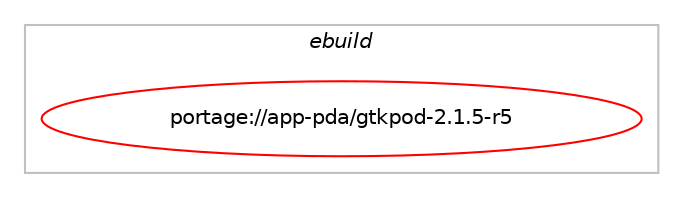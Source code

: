 digraph prolog {

# *************
# Graph options
# *************

newrank=true;
concentrate=true;
compound=true;
graph [rankdir=LR,fontname=Helvetica,fontsize=10,ranksep=1.5];#, ranksep=2.5, nodesep=0.2];
edge  [arrowhead=vee];
node  [fontname=Helvetica,fontsize=10];

# **********
# The ebuild
# **********

subgraph cluster_leftcol {
color=gray;
label=<<i>ebuild</i>>;
id [label="portage://app-pda/gtkpod-2.1.5-r5", color=red, width=4, href="../app-pda/gtkpod-2.1.5-r5.svg"];
}

# ****************
# The dependencies
# ****************

subgraph cluster_midcol {
color=gray;
label=<<i>dependencies</i>>;
subgraph cluster_compile {
fillcolor="#eeeeee";
style=filled;
label=<<i>compile</i>>;
# *** BEGIN UNKNOWN DEPENDENCY TYPE (TODO) ***
# id -> equal(use_conditional_group(positive,aac,portage://app-pda/gtkpod-2.1.5-r5,[package_dependency(portage://app-pda/gtkpod-2.1.5-r5,install,no,media-libs,faad2,none,[,,],[],[])]))
# *** END UNKNOWN DEPENDENCY TYPE (TODO) ***

# *** BEGIN UNKNOWN DEPENDENCY TYPE (TODO) ***
# id -> equal(use_conditional_group(positive,clutter,portage://app-pda/gtkpod-2.1.5-r5,[package_dependency(portage://app-pda/gtkpod-2.1.5-r5,install,no,media-libs,clutter-gtk,greaterequal,[1.2,,,1.2],[slot(1.0)],[])]))
# *** END UNKNOWN DEPENDENCY TYPE (TODO) ***

# *** BEGIN UNKNOWN DEPENDENCY TYPE (TODO) ***
# id -> equal(use_conditional_group(positive,curl,portage://app-pda/gtkpod-2.1.5-r5,[package_dependency(portage://app-pda/gtkpod-2.1.5-r5,install,no,net-misc,curl,greaterequal,[7.10,,,7.10],[],[])]))
# *** END UNKNOWN DEPENDENCY TYPE (TODO) ***

# *** BEGIN UNKNOWN DEPENDENCY TYPE (TODO) ***
# id -> equal(use_conditional_group(positive,flac,portage://app-pda/gtkpod-2.1.5-r5,[package_dependency(portage://app-pda/gtkpod-2.1.5-r5,install,no,media-libs,flac,none,[,,],any_same_slot,[])]))
# *** END UNKNOWN DEPENDENCY TYPE (TODO) ***

# *** BEGIN UNKNOWN DEPENDENCY TYPE (TODO) ***
# id -> equal(use_conditional_group(positive,gstreamer,portage://app-pda/gtkpod-2.1.5-r5,[package_dependency(portage://app-pda/gtkpod-2.1.5-r5,install,no,media-libs,gstreamer,none,[,,],[slot(1.0)],[]),package_dependency(portage://app-pda/gtkpod-2.1.5-r5,install,no,media-libs,gst-plugins-base,none,[,,],[slot(1.0)],[]),use_conditional_group(positive,cdr,portage://app-pda/gtkpod-2.1.5-r5,[package_dependency(portage://app-pda/gtkpod-2.1.5-r5,install,no,app-cdr,brasero,greaterequal,[3,,,3],[],[]),package_dependency(portage://app-pda/gtkpod-2.1.5-r5,install,no,media-libs,libdiscid,greaterequal,[0.2.2,,,0.2.2],[],[]),package_dependency(portage://app-pda/gtkpod-2.1.5-r5,install,no,media-libs,musicbrainz,none,[,,],[slot(5)],[])])]))
# *** END UNKNOWN DEPENDENCY TYPE (TODO) ***

# *** BEGIN UNKNOWN DEPENDENCY TYPE (TODO) ***
# id -> equal(use_conditional_group(positive,mp3,portage://app-pda/gtkpod-2.1.5-r5,[package_dependency(portage://app-pda/gtkpod-2.1.5-r5,install,no,media-sound,lame,none,[,,],[],[])]))
# *** END UNKNOWN DEPENDENCY TYPE (TODO) ***

# *** BEGIN UNKNOWN DEPENDENCY TYPE (TODO) ***
# id -> equal(use_conditional_group(positive,vorbis,portage://app-pda/gtkpod-2.1.5-r5,[package_dependency(portage://app-pda/gtkpod-2.1.5-r5,install,no,media-libs,libvorbis,none,[,,],[],[]),package_dependency(portage://app-pda/gtkpod-2.1.5-r5,install,no,media-sound,vorbis-tools,none,[,,],[],[])]))
# *** END UNKNOWN DEPENDENCY TYPE (TODO) ***

# *** BEGIN UNKNOWN DEPENDENCY TYPE (TODO) ***
# id -> equal(package_dependency(portage://app-pda/gtkpod-2.1.5-r5,install,no,dev-libs,gdl,greaterequal,[3.6,,,3.6],[slot(3)],[]))
# *** END UNKNOWN DEPENDENCY TYPE (TODO) ***

# *** BEGIN UNKNOWN DEPENDENCY TYPE (TODO) ***
# id -> equal(package_dependency(portage://app-pda/gtkpod-2.1.5-r5,install,no,dev-libs,glib,greaterequal,[2.31,,,2.31],[slot(2)],[]))
# *** END UNKNOWN DEPENDENCY TYPE (TODO) ***

# *** BEGIN UNKNOWN DEPENDENCY TYPE (TODO) ***
# id -> equal(package_dependency(portage://app-pda/gtkpod-2.1.5-r5,install,no,dev-libs,libxml2,greaterequal,[2.7.7,,,2.7.7],[slot(2)],[]))
# *** END UNKNOWN DEPENDENCY TYPE (TODO) ***

# *** BEGIN UNKNOWN DEPENDENCY TYPE (TODO) ***
# id -> equal(package_dependency(portage://app-pda/gtkpod-2.1.5-r5,install,no,dev-util,anjuta,greaterequal,[3.6,,,3.6],[],[]))
# *** END UNKNOWN DEPENDENCY TYPE (TODO) ***

# *** BEGIN UNKNOWN DEPENDENCY TYPE (TODO) ***
# id -> equal(package_dependency(portage://app-pda/gtkpod-2.1.5-r5,install,no,media-libs,gstreamer,none,[,,],[slot(1.0)],[]))
# *** END UNKNOWN DEPENDENCY TYPE (TODO) ***

# *** BEGIN UNKNOWN DEPENDENCY TYPE (TODO) ***
# id -> equal(package_dependency(portage://app-pda/gtkpod-2.1.5-r5,install,no,media-libs,libgpod,greaterequal,[0.8.2,,,0.8.2],[],[]))
# *** END UNKNOWN DEPENDENCY TYPE (TODO) ***

# *** BEGIN UNKNOWN DEPENDENCY TYPE (TODO) ***
# id -> equal(package_dependency(portage://app-pda/gtkpod-2.1.5-r5,install,no,media-libs,libid3tag,greaterequal,[0.15,,,0.15],any_same_slot,[]))
# *** END UNKNOWN DEPENDENCY TYPE (TODO) ***

# *** BEGIN UNKNOWN DEPENDENCY TYPE (TODO) ***
# id -> equal(package_dependency(portage://app-pda/gtkpod-2.1.5-r5,install,no,x11-libs,gtk+,greaterequal,[3.0.8,,,3.0.8],[slot(3)],[]))
# *** END UNKNOWN DEPENDENCY TYPE (TODO) ***

}
subgraph cluster_compileandrun {
fillcolor="#eeeeee";
style=filled;
label=<<i>compile and run</i>>;
}
subgraph cluster_run {
fillcolor="#eeeeee";
style=filled;
label=<<i>run</i>>;
# *** BEGIN UNKNOWN DEPENDENCY TYPE (TODO) ***
# id -> equal(use_conditional_group(positive,aac,portage://app-pda/gtkpod-2.1.5-r5,[package_dependency(portage://app-pda/gtkpod-2.1.5-r5,run,no,media-libs,faad2,none,[,,],[],[])]))
# *** END UNKNOWN DEPENDENCY TYPE (TODO) ***

# *** BEGIN UNKNOWN DEPENDENCY TYPE (TODO) ***
# id -> equal(use_conditional_group(positive,clutter,portage://app-pda/gtkpod-2.1.5-r5,[package_dependency(portage://app-pda/gtkpod-2.1.5-r5,run,no,media-libs,clutter-gtk,greaterequal,[1.2,,,1.2],[slot(1.0)],[])]))
# *** END UNKNOWN DEPENDENCY TYPE (TODO) ***

# *** BEGIN UNKNOWN DEPENDENCY TYPE (TODO) ***
# id -> equal(use_conditional_group(positive,curl,portage://app-pda/gtkpod-2.1.5-r5,[package_dependency(portage://app-pda/gtkpod-2.1.5-r5,run,no,net-misc,curl,greaterequal,[7.10,,,7.10],[],[])]))
# *** END UNKNOWN DEPENDENCY TYPE (TODO) ***

# *** BEGIN UNKNOWN DEPENDENCY TYPE (TODO) ***
# id -> equal(use_conditional_group(positive,flac,portage://app-pda/gtkpod-2.1.5-r5,[package_dependency(portage://app-pda/gtkpod-2.1.5-r5,run,no,media-libs,flac,none,[,,],any_same_slot,[])]))
# *** END UNKNOWN DEPENDENCY TYPE (TODO) ***

# *** BEGIN UNKNOWN DEPENDENCY TYPE (TODO) ***
# id -> equal(use_conditional_group(positive,gstreamer,portage://app-pda/gtkpod-2.1.5-r5,[package_dependency(portage://app-pda/gtkpod-2.1.5-r5,run,no,media-libs,gstreamer,none,[,,],[slot(1.0)],[]),package_dependency(portage://app-pda/gtkpod-2.1.5-r5,run,no,media-libs,gst-plugins-base,none,[,,],[slot(1.0)],[]),use_conditional_group(positive,cdr,portage://app-pda/gtkpod-2.1.5-r5,[package_dependency(portage://app-pda/gtkpod-2.1.5-r5,run,no,app-cdr,brasero,greaterequal,[3,,,3],[],[]),package_dependency(portage://app-pda/gtkpod-2.1.5-r5,run,no,media-libs,libdiscid,greaterequal,[0.2.2,,,0.2.2],[],[]),package_dependency(portage://app-pda/gtkpod-2.1.5-r5,run,no,media-libs,musicbrainz,none,[,,],[slot(5)],[])])]))
# *** END UNKNOWN DEPENDENCY TYPE (TODO) ***

# *** BEGIN UNKNOWN DEPENDENCY TYPE (TODO) ***
# id -> equal(use_conditional_group(positive,gstreamer,portage://app-pda/gtkpod-2.1.5-r5,[package_dependency(portage://app-pda/gtkpod-2.1.5-r5,run,no,media-plugins,gst-plugins-meta,none,[,,],[slot(1.0)],[])]))
# *** END UNKNOWN DEPENDENCY TYPE (TODO) ***

# *** BEGIN UNKNOWN DEPENDENCY TYPE (TODO) ***
# id -> equal(use_conditional_group(positive,mp3,portage://app-pda/gtkpod-2.1.5-r5,[package_dependency(portage://app-pda/gtkpod-2.1.5-r5,run,no,media-sound,lame,none,[,,],[],[])]))
# *** END UNKNOWN DEPENDENCY TYPE (TODO) ***

# *** BEGIN UNKNOWN DEPENDENCY TYPE (TODO) ***
# id -> equal(use_conditional_group(positive,vorbis,portage://app-pda/gtkpod-2.1.5-r5,[package_dependency(portage://app-pda/gtkpod-2.1.5-r5,run,no,media-libs,libvorbis,none,[,,],[],[]),package_dependency(portage://app-pda/gtkpod-2.1.5-r5,run,no,media-sound,vorbis-tools,none,[,,],[],[])]))
# *** END UNKNOWN DEPENDENCY TYPE (TODO) ***

# *** BEGIN UNKNOWN DEPENDENCY TYPE (TODO) ***
# id -> equal(package_dependency(portage://app-pda/gtkpod-2.1.5-r5,run,no,dev-libs,gdl,greaterequal,[3.6,,,3.6],[slot(3)],[]))
# *** END UNKNOWN DEPENDENCY TYPE (TODO) ***

# *** BEGIN UNKNOWN DEPENDENCY TYPE (TODO) ***
# id -> equal(package_dependency(portage://app-pda/gtkpod-2.1.5-r5,run,no,dev-libs,glib,greaterequal,[2.31,,,2.31],[slot(2)],[]))
# *** END UNKNOWN DEPENDENCY TYPE (TODO) ***

# *** BEGIN UNKNOWN DEPENDENCY TYPE (TODO) ***
# id -> equal(package_dependency(portage://app-pda/gtkpod-2.1.5-r5,run,no,dev-libs,libxml2,greaterequal,[2.7.7,,,2.7.7],[slot(2)],[]))
# *** END UNKNOWN DEPENDENCY TYPE (TODO) ***

# *** BEGIN UNKNOWN DEPENDENCY TYPE (TODO) ***
# id -> equal(package_dependency(portage://app-pda/gtkpod-2.1.5-r5,run,no,dev-util,anjuta,greaterequal,[3.6,,,3.6],[],[]))
# *** END UNKNOWN DEPENDENCY TYPE (TODO) ***

# *** BEGIN UNKNOWN DEPENDENCY TYPE (TODO) ***
# id -> equal(package_dependency(portage://app-pda/gtkpod-2.1.5-r5,run,no,media-libs,libgpod,greaterequal,[0.8.2,,,0.8.2],[],[]))
# *** END UNKNOWN DEPENDENCY TYPE (TODO) ***

# *** BEGIN UNKNOWN DEPENDENCY TYPE (TODO) ***
# id -> equal(package_dependency(portage://app-pda/gtkpod-2.1.5-r5,run,no,media-libs,libid3tag,greaterequal,[0.15,,,0.15],any_same_slot,[]))
# *** END UNKNOWN DEPENDENCY TYPE (TODO) ***

# *** BEGIN UNKNOWN DEPENDENCY TYPE (TODO) ***
# id -> equal(package_dependency(portage://app-pda/gtkpod-2.1.5-r5,run,no,x11-libs,gtk+,greaterequal,[3.0.8,,,3.0.8],[slot(3)],[]))
# *** END UNKNOWN DEPENDENCY TYPE (TODO) ***

}
}

# **************
# The candidates
# **************

subgraph cluster_choices {
rank=same;
color=gray;
label=<<i>candidates</i>>;

}

}
